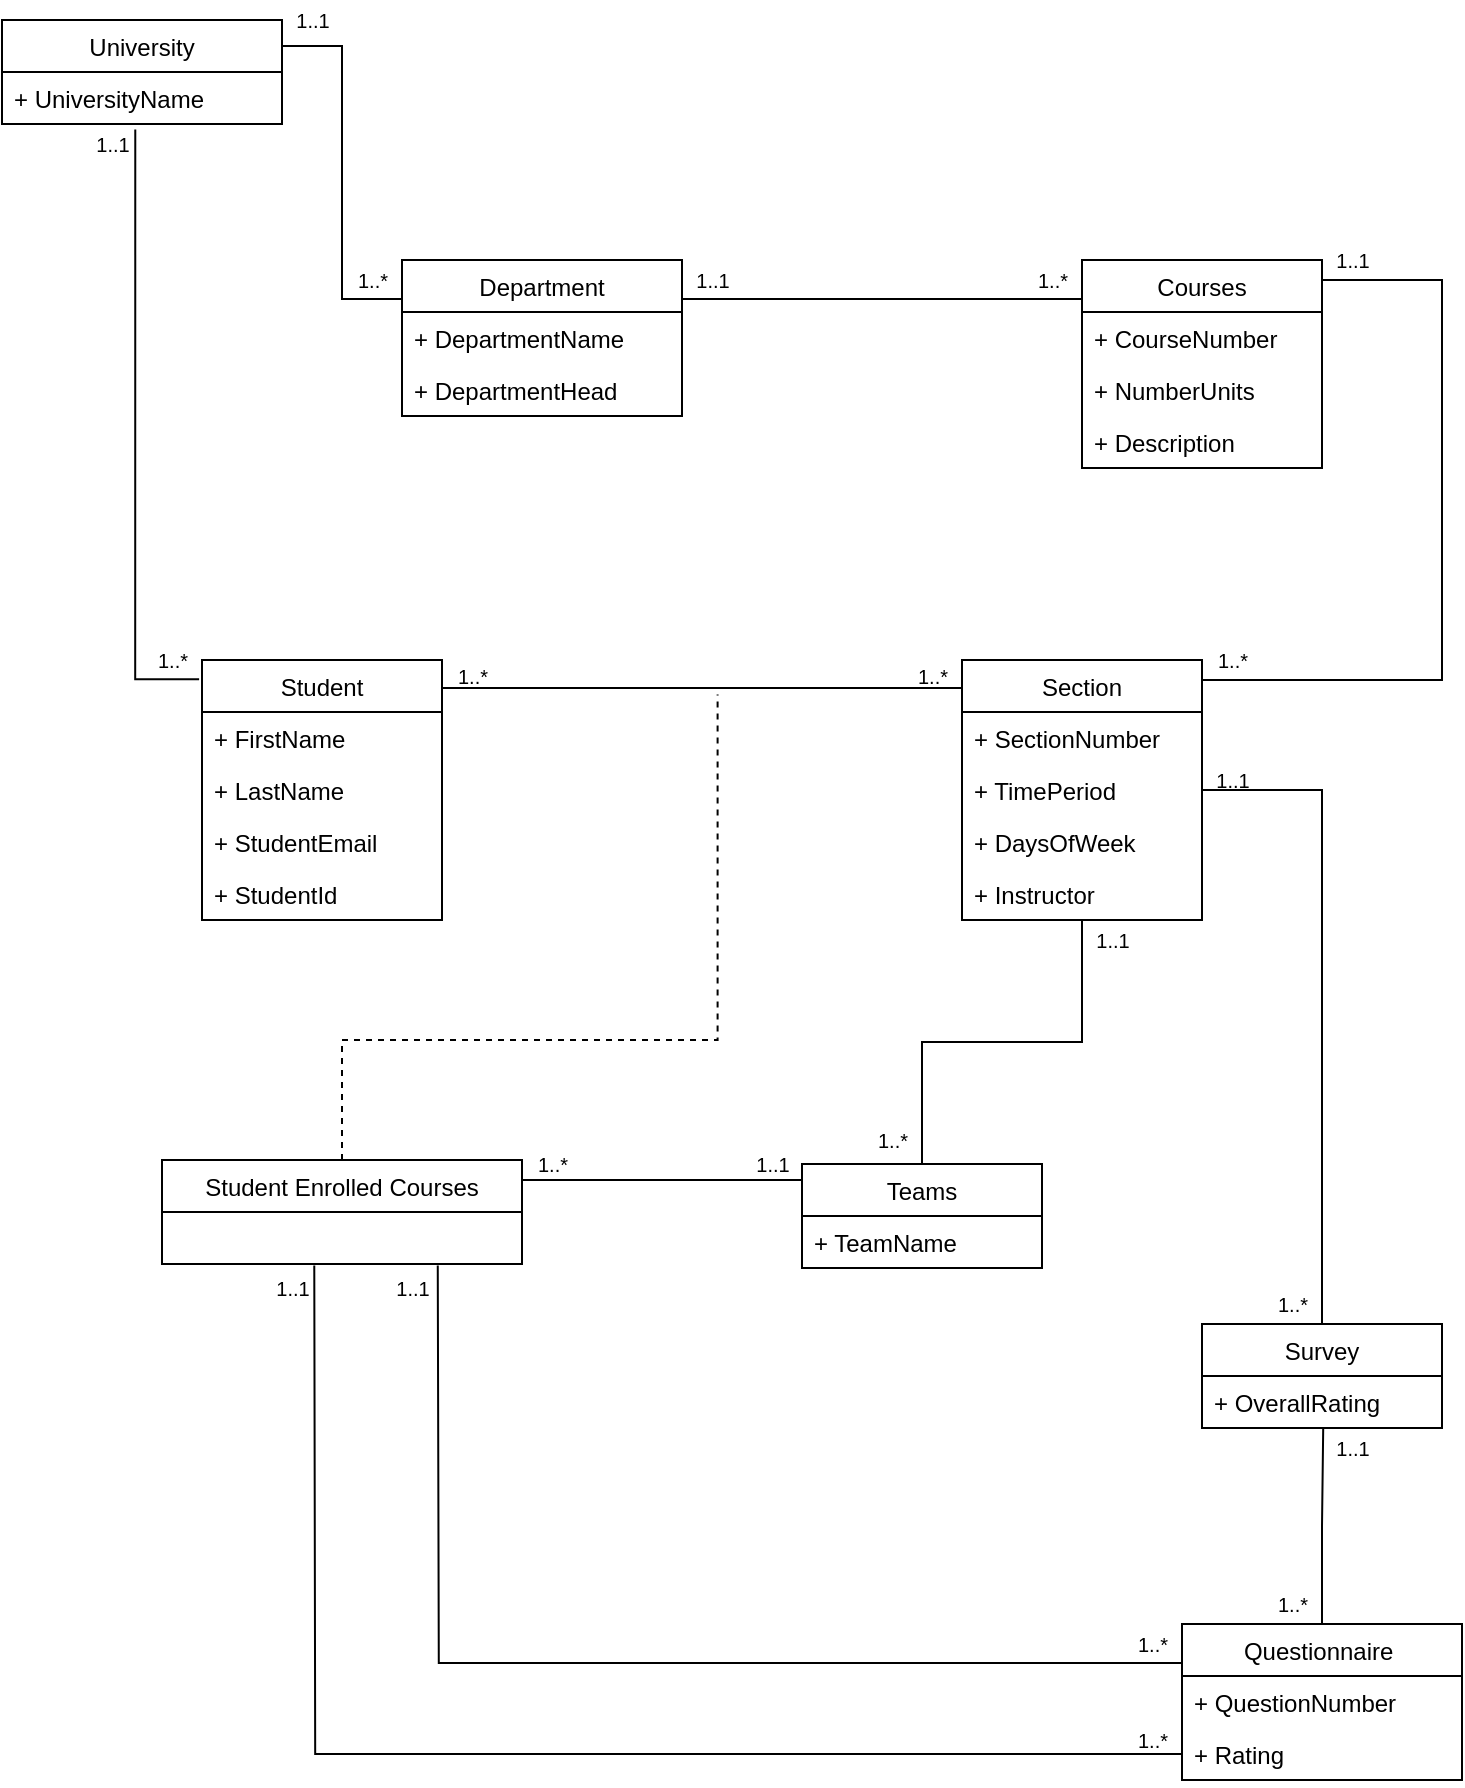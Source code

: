 <mxfile version="14.5.10" type="device" pages="2"><diagram id="um6PRvS-HZXGc1tuTdcK" name="UML"><mxGraphModel dx="981" dy="1473" grid="1" gridSize="10" guides="1" tooltips="1" connect="1" arrows="1" fold="1" page="1" pageScale="1" pageWidth="850" pageHeight="1100" math="0" shadow="0"><root><mxCell id="0"/><mxCell id="1" parent="0"/><mxCell id="_jSgUbkEDWYC7VuL2ghz-39" style="edgeStyle=orthogonalEdgeStyle;rounded=0;orthogonalLoop=1;jettySize=auto;html=1;exitX=-0.012;exitY=0.074;exitDx=0;exitDy=0;entryX=0.476;entryY=1.108;entryDx=0;entryDy=0;entryPerimeter=0;fontSize=10;endArrow=none;endFill=0;exitPerimeter=0;" edge="1" parent="1" source="IH1wYsUsr1P9nHvTJy1j-1" target="_jSgUbkEDWYC7VuL2ghz-8"><mxGeometry relative="1" as="geometry"><mxPoint x="115.8" y="128.208" as="targetPoint"/><Array as="points"><mxPoint x="117" y="380"/></Array></mxGeometry></mxCell><mxCell id="IH1wYsUsr1P9nHvTJy1j-1" value="Student" style="swimlane;fontStyle=0;childLayout=stackLayout;horizontal=1;startSize=26;fillColor=none;horizontalStack=0;resizeParent=1;resizeParentMax=0;resizeLast=0;collapsible=1;marginBottom=0;" parent="1" vertex="1"><mxGeometry x="150" y="370" width="120" height="130" as="geometry"/></mxCell><mxCell id="IH1wYsUsr1P9nHvTJy1j-2" value="+ FirstName" style="text;strokeColor=none;fillColor=none;align=left;verticalAlign=top;spacingLeft=4;spacingRight=4;overflow=hidden;rotatable=0;points=[[0,0.5],[1,0.5]];portConstraint=eastwest;" parent="IH1wYsUsr1P9nHvTJy1j-1" vertex="1"><mxGeometry y="26" width="120" height="26" as="geometry"/></mxCell><mxCell id="IH1wYsUsr1P9nHvTJy1j-3" value="+ LastName" style="text;strokeColor=none;fillColor=none;align=left;verticalAlign=top;spacingLeft=4;spacingRight=4;overflow=hidden;rotatable=0;points=[[0,0.5],[1,0.5]];portConstraint=eastwest;" parent="IH1wYsUsr1P9nHvTJy1j-1" vertex="1"><mxGeometry y="52" width="120" height="26" as="geometry"/></mxCell><mxCell id="IH1wYsUsr1P9nHvTJy1j-4" value="+ StudentEmail" style="text;strokeColor=none;fillColor=none;align=left;verticalAlign=top;spacingLeft=4;spacingRight=4;overflow=hidden;rotatable=0;points=[[0,0.5],[1,0.5]];portConstraint=eastwest;" parent="IH1wYsUsr1P9nHvTJy1j-1" vertex="1"><mxGeometry y="78" width="120" height="26" as="geometry"/></mxCell><mxCell id="IH1wYsUsr1P9nHvTJy1j-5" value="+ StudentId" style="text;strokeColor=none;fillColor=none;align=left;verticalAlign=top;spacingLeft=4;spacingRight=4;overflow=hidden;rotatable=0;points=[[0,0.5],[1,0.5]];portConstraint=eastwest;" parent="IH1wYsUsr1P9nHvTJy1j-1" vertex="1"><mxGeometry y="104" width="120" height="26" as="geometry"/></mxCell><mxCell id="IH1wYsUsr1P9nHvTJy1j-6" value="Courses" style="swimlane;fontStyle=0;childLayout=stackLayout;horizontal=1;startSize=26;fillColor=none;horizontalStack=0;resizeParent=1;resizeParentMax=0;resizeLast=0;collapsible=1;marginBottom=0;" parent="1" vertex="1"><mxGeometry x="590" y="170" width="120" height="104" as="geometry"/></mxCell><mxCell id="IH1wYsUsr1P9nHvTJy1j-10" value="+ CourseNumber" style="text;strokeColor=none;fillColor=none;align=left;verticalAlign=top;spacingLeft=4;spacingRight=4;overflow=hidden;rotatable=0;points=[[0,0.5],[1,0.5]];portConstraint=eastwest;" parent="IH1wYsUsr1P9nHvTJy1j-6" vertex="1"><mxGeometry y="26" width="120" height="26" as="geometry"/></mxCell><mxCell id="IH1wYsUsr1P9nHvTJy1j-8" value="+ NumberUnits" style="text;strokeColor=none;fillColor=none;align=left;verticalAlign=top;spacingLeft=4;spacingRight=4;overflow=hidden;rotatable=0;points=[[0,0.5],[1,0.5]];portConstraint=eastwest;" parent="IH1wYsUsr1P9nHvTJy1j-6" vertex="1"><mxGeometry y="52" width="120" height="26" as="geometry"/></mxCell><mxCell id="IH1wYsUsr1P9nHvTJy1j-9" value="+ Description" style="text;strokeColor=none;fillColor=none;align=left;verticalAlign=top;spacingLeft=4;spacingRight=4;overflow=hidden;rotatable=0;points=[[0,0.5],[1,0.5]];portConstraint=eastwest;" parent="IH1wYsUsr1P9nHvTJy1j-6" vertex="1"><mxGeometry y="78" width="120" height="26" as="geometry"/></mxCell><mxCell id="_jSgUbkEDWYC7VuL2ghz-83" style="edgeStyle=orthogonalEdgeStyle;rounded=0;orthogonalLoop=1;jettySize=auto;html=1;exitX=1;exitY=0.25;exitDx=0;exitDy=0;fontSize=12;endArrow=none;endFill=0;entryX=1;entryY=0.25;entryDx=0;entryDy=0;" edge="1" parent="1" source="IH1wYsUsr1P9nHvTJy1j-11" target="IH1wYsUsr1P9nHvTJy1j-6"><mxGeometry relative="1" as="geometry"><mxPoint x="770" y="190" as="targetPoint"/><Array as="points"><mxPoint x="650" y="380"/><mxPoint x="770" y="380"/><mxPoint x="770" y="180"/><mxPoint x="710" y="180"/></Array></mxGeometry></mxCell><mxCell id="IH1wYsUsr1P9nHvTJy1j-11" value="Section" style="swimlane;fontStyle=0;childLayout=stackLayout;horizontal=1;startSize=26;fillColor=none;horizontalStack=0;resizeParent=1;resizeParentMax=0;resizeLast=0;collapsible=1;marginBottom=0;" parent="1" vertex="1"><mxGeometry x="530" y="370" width="120" height="130" as="geometry"/></mxCell><mxCell id="IH1wYsUsr1P9nHvTJy1j-13" value="+ SectionNumber" style="text;strokeColor=none;fillColor=none;align=left;verticalAlign=top;spacingLeft=4;spacingRight=4;overflow=hidden;rotatable=0;points=[[0,0.5],[1,0.5]];portConstraint=eastwest;" parent="IH1wYsUsr1P9nHvTJy1j-11" vertex="1"><mxGeometry y="26" width="120" height="26" as="geometry"/></mxCell><mxCell id="IH1wYsUsr1P9nHvTJy1j-17" value="+ TimePeriod" style="text;strokeColor=none;fillColor=none;align=left;verticalAlign=top;spacingLeft=4;spacingRight=4;overflow=hidden;rotatable=0;points=[[0,0.5],[1,0.5]];portConstraint=eastwest;" parent="IH1wYsUsr1P9nHvTJy1j-11" vertex="1"><mxGeometry y="52" width="120" height="26" as="geometry"/></mxCell><mxCell id="F82pkqyJ2X4atWCpSp2c-14" value="+ DaysOfWeek" style="text;strokeColor=none;fillColor=none;align=left;verticalAlign=top;spacingLeft=4;spacingRight=4;overflow=hidden;rotatable=0;points=[[0,0.5],[1,0.5]];portConstraint=eastwest;" parent="IH1wYsUsr1P9nHvTJy1j-11" vertex="1"><mxGeometry y="78" width="120" height="26" as="geometry"/></mxCell><mxCell id="_jSgUbkEDWYC7VuL2ghz-15" value="+ Instructor" style="text;strokeColor=none;fillColor=none;align=left;verticalAlign=top;spacingLeft=4;spacingRight=4;overflow=hidden;rotatable=0;points=[[0,0.5],[1,0.5]];portConstraint=eastwest;" vertex="1" parent="IH1wYsUsr1P9nHvTJy1j-11"><mxGeometry y="104" width="120" height="26" as="geometry"/></mxCell><mxCell id="_jSgUbkEDWYC7VuL2ghz-79" style="edgeStyle=orthogonalEdgeStyle;rounded=0;orthogonalLoop=1;jettySize=auto;html=1;exitX=0.5;exitY=0;exitDx=0;exitDy=0;entryX=0.5;entryY=1;entryDx=0;entryDy=0;entryPerimeter=0;fontSize=12;endArrow=none;endFill=0;" edge="1" parent="1" source="IH1wYsUsr1P9nHvTJy1j-19" target="_jSgUbkEDWYC7VuL2ghz-15"><mxGeometry relative="1" as="geometry"/></mxCell><mxCell id="IH1wYsUsr1P9nHvTJy1j-19" value="Teams" style="swimlane;fontStyle=0;childLayout=stackLayout;horizontal=1;startSize=26;fillColor=none;horizontalStack=0;resizeParent=1;resizeParentMax=0;resizeLast=0;collapsible=1;marginBottom=0;" parent="1" vertex="1"><mxGeometry x="450" y="622" width="120" height="52" as="geometry"/></mxCell><mxCell id="IH1wYsUsr1P9nHvTJy1j-20" value="+ TeamName" style="text;strokeColor=none;fillColor=none;align=left;verticalAlign=top;spacingLeft=4;spacingRight=4;overflow=hidden;rotatable=0;points=[[0,0.5],[1,0.5]];portConstraint=eastwest;" parent="IH1wYsUsr1P9nHvTJy1j-19" vertex="1"><mxGeometry y="26" width="120" height="26" as="geometry"/></mxCell><mxCell id="_jSgUbkEDWYC7VuL2ghz-34" style="edgeStyle=orthogonalEdgeStyle;rounded=0;orthogonalLoop=1;jettySize=auto;html=1;exitX=0.5;exitY=0;exitDx=0;exitDy=0;endArrow=none;endFill=0;entryX=1;entryY=0.5;entryDx=0;entryDy=0;" edge="1" parent="1" source="IH1wYsUsr1P9nHvTJy1j-27" target="IH1wYsUsr1P9nHvTJy1j-17"><mxGeometry relative="1" as="geometry"><mxPoint x="700" y="636" as="targetPoint"/><Array as="points"><mxPoint x="710" y="435"/></Array></mxGeometry></mxCell><mxCell id="IH1wYsUsr1P9nHvTJy1j-27" value="Survey" style="swimlane;fontStyle=0;childLayout=stackLayout;horizontal=1;startSize=26;fillColor=none;horizontalStack=0;resizeParent=1;resizeParentMax=0;resizeLast=0;collapsible=1;marginBottom=0;" parent="1" vertex="1"><mxGeometry x="650" y="702" width="120" height="52" as="geometry"/></mxCell><mxCell id="IH1wYsUsr1P9nHvTJy1j-28" value="+ OverallRating" style="text;strokeColor=none;fillColor=none;align=left;verticalAlign=top;spacingLeft=4;spacingRight=4;overflow=hidden;rotatable=0;points=[[0,0.5],[1,0.5]];portConstraint=eastwest;" parent="IH1wYsUsr1P9nHvTJy1j-27" vertex="1"><mxGeometry y="26" width="120" height="26" as="geometry"/></mxCell><mxCell id="_jSgUbkEDWYC7VuL2ghz-36" style="edgeStyle=orthogonalEdgeStyle;rounded=0;orthogonalLoop=1;jettySize=auto;html=1;exitX=0.5;exitY=0;exitDx=0;exitDy=0;entryX=0.505;entryY=1.008;entryDx=0;entryDy=0;entryPerimeter=0;endArrow=none;endFill=0;" edge="1" parent="1" source="pSJYLxS6x-iBW9RCFzTx-12" target="IH1wYsUsr1P9nHvTJy1j-28"><mxGeometry relative="1" as="geometry"/></mxCell><mxCell id="_jSgUbkEDWYC7VuL2ghz-87" style="edgeStyle=orthogonalEdgeStyle;rounded=0;orthogonalLoop=1;jettySize=auto;html=1;exitX=0;exitY=0.25;exitDx=0;exitDy=0;entryX=0.766;entryY=1.031;entryDx=0;entryDy=0;entryPerimeter=0;fontSize=12;endArrow=none;endFill=0;" edge="1" parent="1" source="pSJYLxS6x-iBW9RCFzTx-12"><mxGeometry relative="1" as="geometry"><mxPoint x="267.88" y="672.806" as="targetPoint"/></mxGeometry></mxCell><mxCell id="pSJYLxS6x-iBW9RCFzTx-12" value="Questionnaire " style="swimlane;fontStyle=0;childLayout=stackLayout;horizontal=1;startSize=26;fillColor=none;horizontalStack=0;resizeParent=1;resizeParentMax=0;resizeLast=0;collapsible=1;marginBottom=0;fontSize=12;" parent="1" vertex="1"><mxGeometry x="640" y="852" width="140" height="78" as="geometry"/></mxCell><mxCell id="pSJYLxS6x-iBW9RCFzTx-13" value="+ QuestionNumber" style="text;strokeColor=none;fillColor=none;align=left;verticalAlign=top;spacingLeft=4;spacingRight=4;overflow=hidden;rotatable=0;points=[[0,0.5],[1,0.5]];portConstraint=eastwest;" parent="pSJYLxS6x-iBW9RCFzTx-12" vertex="1"><mxGeometry y="26" width="140" height="26" as="geometry"/></mxCell><mxCell id="pSJYLxS6x-iBW9RCFzTx-14" value="+ Rating" style="text;strokeColor=none;fillColor=none;align=left;verticalAlign=top;spacingLeft=4;spacingRight=4;overflow=hidden;rotatable=0;points=[[0,0.5],[1,0.5]];portConstraint=eastwest;" parent="pSJYLxS6x-iBW9RCFzTx-12" vertex="1"><mxGeometry y="52" width="140" height="26" as="geometry"/></mxCell><mxCell id="_jSgUbkEDWYC7VuL2ghz-70" style="edgeStyle=orthogonalEdgeStyle;rounded=0;orthogonalLoop=1;jettySize=auto;html=1;exitX=1;exitY=0.25;exitDx=0;exitDy=0;entryX=-0.002;entryY=0.188;entryDx=0;entryDy=0;entryPerimeter=0;fontSize=12;endArrow=none;endFill=0;" edge="1" parent="1" source="F82pkqyJ2X4atWCpSp2c-5" target="IH1wYsUsr1P9nHvTJy1j-6"><mxGeometry relative="1" as="geometry"/></mxCell><mxCell id="F82pkqyJ2X4atWCpSp2c-5" value="Department" style="swimlane;fontStyle=0;childLayout=stackLayout;horizontal=1;startSize=26;fillColor=none;horizontalStack=0;resizeParent=1;resizeParentMax=0;resizeLast=0;collapsible=1;marginBottom=0;" parent="1" vertex="1"><mxGeometry x="250" y="170" width="140" height="78" as="geometry"/></mxCell><mxCell id="F82pkqyJ2X4atWCpSp2c-6" value="+ DepartmentName" style="text;strokeColor=none;fillColor=none;align=left;verticalAlign=top;spacingLeft=4;spacingRight=4;overflow=hidden;rotatable=0;points=[[0,0.5],[1,0.5]];portConstraint=eastwest;" parent="F82pkqyJ2X4atWCpSp2c-5" vertex="1"><mxGeometry y="26" width="140" height="26" as="geometry"/></mxCell><mxCell id="F82pkqyJ2X4atWCpSp2c-7" value="+ DepartmentHead" style="text;strokeColor=none;fillColor=none;align=left;verticalAlign=top;spacingLeft=4;spacingRight=4;overflow=hidden;rotatable=0;points=[[0,0.5],[1,0.5]];portConstraint=eastwest;" parent="F82pkqyJ2X4atWCpSp2c-5" vertex="1"><mxGeometry y="52" width="140" height="26" as="geometry"/></mxCell><mxCell id="_jSgUbkEDWYC7VuL2ghz-21" style="edgeStyle=orthogonalEdgeStyle;rounded=0;orthogonalLoop=1;jettySize=auto;html=1;exitX=1;exitY=0.25;exitDx=0;exitDy=0;entryX=0;entryY=0.25;entryDx=0;entryDy=0;endArrow=none;endFill=0;" edge="1" parent="1" source="_jSgUbkEDWYC7VuL2ghz-7" target="F82pkqyJ2X4atWCpSp2c-5"><mxGeometry relative="1" as="geometry"/></mxCell><mxCell id="_jSgUbkEDWYC7VuL2ghz-7" value="University" style="swimlane;fontStyle=0;childLayout=stackLayout;horizontal=1;startSize=26;fillColor=none;horizontalStack=0;resizeParent=1;resizeParentMax=0;resizeLast=0;collapsible=1;marginBottom=0;" vertex="1" parent="1"><mxGeometry x="50" y="50" width="140" height="52" as="geometry"/></mxCell><mxCell id="_jSgUbkEDWYC7VuL2ghz-8" value="+ UniversityName" style="text;strokeColor=none;fillColor=none;align=left;verticalAlign=top;spacingLeft=4;spacingRight=4;overflow=hidden;rotatable=0;points=[[0,0.5],[1,0.5]];portConstraint=eastwest;" vertex="1" parent="_jSgUbkEDWYC7VuL2ghz-7"><mxGeometry y="26" width="140" height="26" as="geometry"/></mxCell><mxCell id="_jSgUbkEDWYC7VuL2ghz-66" style="edgeStyle=orthogonalEdgeStyle;rounded=0;orthogonalLoop=1;jettySize=auto;html=1;entryX=0;entryY=0.25;entryDx=0;entryDy=0;fontSize=12;endArrow=none;endFill=0;" edge="1" parent="1" source="_jSgUbkEDWYC7VuL2ghz-11" target="IH1wYsUsr1P9nHvTJy1j-19"><mxGeometry relative="1" as="geometry"><Array as="points"><mxPoint x="450" y="630"/></Array></mxGeometry></mxCell><mxCell id="_jSgUbkEDWYC7VuL2ghz-85" style="edgeStyle=orthogonalEdgeStyle;rounded=0;orthogonalLoop=1;jettySize=auto;html=1;entryX=0.53;entryY=0.9;entryDx=0;entryDy=0;entryPerimeter=0;fontSize=12;endArrow=none;endFill=0;dashed=1;" edge="1" parent="1" source="_jSgUbkEDWYC7VuL2ghz-11" target="_jSgUbkEDWYC7VuL2ghz-77"><mxGeometry relative="1" as="geometry"><Array as="points"><mxPoint x="220" y="560"/><mxPoint x="408" y="560"/></Array></mxGeometry></mxCell><mxCell id="_jSgUbkEDWYC7VuL2ghz-11" value="Student Enrolled Courses" style="swimlane;fontStyle=0;childLayout=stackLayout;horizontal=1;startSize=26;fillColor=none;horizontalStack=0;resizeParent=1;resizeParentMax=0;resizeLast=0;collapsible=1;marginBottom=0;" vertex="1" parent="1"><mxGeometry x="130" y="620" width="180" height="52" as="geometry"/></mxCell><mxCell id="_jSgUbkEDWYC7VuL2ghz-37" value="1..1" style="text;html=1;align=center;verticalAlign=middle;resizable=0;points=[];autosize=1;strokeColor=none;fontSize=10;" vertex="1" parent="1"><mxGeometry x="190" y="40" width="30" height="20" as="geometry"/></mxCell><mxCell id="_jSgUbkEDWYC7VuL2ghz-38" value="1..*" style="text;html=1;align=center;verticalAlign=middle;resizable=0;points=[];autosize=1;strokeColor=none;fontSize=10;" vertex="1" parent="1"><mxGeometry x="220" y="170" width="30" height="20" as="geometry"/></mxCell><mxCell id="_jSgUbkEDWYC7VuL2ghz-40" value="1..1" style="text;html=1;align=center;verticalAlign=middle;resizable=0;points=[];autosize=1;strokeColor=none;fontSize=10;" vertex="1" parent="1"><mxGeometry x="90" y="102" width="30" height="20" as="geometry"/></mxCell><mxCell id="_jSgUbkEDWYC7VuL2ghz-41" value="1..*" style="text;html=1;align=center;verticalAlign=middle;resizable=0;points=[];autosize=1;strokeColor=none;fontSize=10;" vertex="1" parent="1"><mxGeometry x="120" y="360" width="30" height="20" as="geometry"/></mxCell><mxCell id="_jSgUbkEDWYC7VuL2ghz-46" value="1..1" style="text;html=1;align=center;verticalAlign=middle;resizable=0;points=[];autosize=1;strokeColor=none;fontSize=10;" vertex="1" parent="1"><mxGeometry x="710" y="160" width="30" height="20" as="geometry"/></mxCell><mxCell id="_jSgUbkEDWYC7VuL2ghz-47" value="1..*" style="text;html=1;align=center;verticalAlign=middle;resizable=0;points=[];autosize=1;strokeColor=none;fontSize=10;" vertex="1" parent="1"><mxGeometry x="650" y="360" width="30" height="20" as="geometry"/></mxCell><mxCell id="_jSgUbkEDWYC7VuL2ghz-50" value="1..1" style="text;html=1;align=center;verticalAlign=middle;resizable=0;points=[];autosize=1;strokeColor=none;fontSize=10;" vertex="1" parent="1"><mxGeometry x="390" y="170" width="30" height="20" as="geometry"/></mxCell><mxCell id="_jSgUbkEDWYC7VuL2ghz-53" value="1..1" style="text;html=1;align=center;verticalAlign=middle;resizable=0;points=[];autosize=1;strokeColor=none;fontSize=10;" vertex="1" parent="1"><mxGeometry x="650" y="420" width="30" height="20" as="geometry"/></mxCell><mxCell id="_jSgUbkEDWYC7VuL2ghz-54" value="1..*" style="text;html=1;align=center;verticalAlign=middle;resizable=0;points=[];autosize=1;strokeColor=none;fontSize=10;" vertex="1" parent="1"><mxGeometry x="680" y="682" width="30" height="20" as="geometry"/></mxCell><mxCell id="_jSgUbkEDWYC7VuL2ghz-57" value="1..*" style="text;html=1;align=center;verticalAlign=middle;resizable=0;points=[];autosize=1;strokeColor=none;fontSize=10;" vertex="1" parent="1"><mxGeometry x="680" y="832" width="30" height="20" as="geometry"/></mxCell><mxCell id="_jSgUbkEDWYC7VuL2ghz-58" value="1..1" style="text;html=1;align=center;verticalAlign=middle;resizable=0;points=[];autosize=1;strokeColor=none;fontSize=10;" vertex="1" parent="1"><mxGeometry x="710" y="754" width="30" height="20" as="geometry"/></mxCell><mxCell id="_jSgUbkEDWYC7VuL2ghz-59" value="1..*" style="text;html=1;align=center;verticalAlign=middle;resizable=0;points=[];autosize=1;strokeColor=none;fontSize=10;" vertex="1" parent="1"><mxGeometry x="270" y="368" width="30" height="20" as="geometry"/></mxCell><mxCell id="_jSgUbkEDWYC7VuL2ghz-60" value="1..*" style="text;html=1;align=center;verticalAlign=middle;resizable=0;points=[];autosize=1;strokeColor=none;fontSize=10;" vertex="1" parent="1"><mxGeometry x="480" y="600" width="30" height="20" as="geometry"/></mxCell><mxCell id="_jSgUbkEDWYC7VuL2ghz-61" value="1..1" style="text;html=1;align=center;verticalAlign=middle;resizable=0;points=[];autosize=1;strokeColor=none;fontSize=10;" vertex="1" parent="1"><mxGeometry x="590" y="500" width="30" height="20" as="geometry"/></mxCell><mxCell id="_jSgUbkEDWYC7VuL2ghz-64" value="1..*" style="text;html=1;align=center;verticalAlign=middle;resizable=0;points=[];autosize=1;strokeColor=none;fontSize=10;" vertex="1" parent="1"><mxGeometry x="500" y="368" width="30" height="20" as="geometry"/></mxCell><mxCell id="_jSgUbkEDWYC7VuL2ghz-67" value="1..1" style="text;html=1;align=center;verticalAlign=middle;resizable=0;points=[];autosize=1;strokeColor=none;fontSize=10;" vertex="1" parent="1"><mxGeometry x="420" y="612" width="30" height="20" as="geometry"/></mxCell><mxCell id="_jSgUbkEDWYC7VuL2ghz-68" value="1..*" style="text;html=1;align=center;verticalAlign=middle;resizable=0;points=[];autosize=1;strokeColor=none;fontSize=10;" vertex="1" parent="1"><mxGeometry x="310" y="612" width="30" height="20" as="geometry"/></mxCell><mxCell id="_jSgUbkEDWYC7VuL2ghz-71" value="1..*" style="text;html=1;align=center;verticalAlign=middle;resizable=0;points=[];autosize=1;strokeColor=none;fontSize=10;" vertex="1" parent="1"><mxGeometry x="560" y="170" width="30" height="20" as="geometry"/></mxCell><mxCell id="_jSgUbkEDWYC7VuL2ghz-77" value="" style="line;strokeWidth=1;fillColor=none;align=left;verticalAlign=middle;spacingTop=-1;spacingLeft=3;spacingRight=3;rotatable=0;labelPosition=right;points=[];portConstraint=eastwest;fontSize=12;" vertex="1" parent="1"><mxGeometry x="270" y="380" width="260" height="8" as="geometry"/></mxCell><mxCell id="_jSgUbkEDWYC7VuL2ghz-86" style="edgeStyle=orthogonalEdgeStyle;rounded=0;orthogonalLoop=1;jettySize=auto;html=1;entryX=0.423;entryY=1.031;entryDx=0;entryDy=0;entryPerimeter=0;fontSize=12;endArrow=none;endFill=0;exitX=0;exitY=0.5;exitDx=0;exitDy=0;" edge="1" parent="1" source="pSJYLxS6x-iBW9RCFzTx-14"><mxGeometry relative="1" as="geometry"><mxPoint x="206.14" y="672.806" as="targetPoint"/></mxGeometry></mxCell><mxCell id="_jSgUbkEDWYC7VuL2ghz-88" value="1..1" style="text;html=1;align=center;verticalAlign=middle;resizable=0;points=[];autosize=1;strokeColor=none;fontSize=10;" vertex="1" parent="1"><mxGeometry x="180" y="674" width="30" height="20" as="geometry"/></mxCell><mxCell id="_jSgUbkEDWYC7VuL2ghz-89" value="1..1" style="text;html=1;align=center;verticalAlign=middle;resizable=0;points=[];autosize=1;strokeColor=none;fontSize=10;" vertex="1" parent="1"><mxGeometry x="240" y="674" width="30" height="20" as="geometry"/></mxCell><mxCell id="_jSgUbkEDWYC7VuL2ghz-90" value="1..*" style="text;html=1;align=center;verticalAlign=middle;resizable=0;points=[];autosize=1;strokeColor=none;fontSize=10;" vertex="1" parent="1"><mxGeometry x="610" y="900" width="30" height="20" as="geometry"/></mxCell><mxCell id="_jSgUbkEDWYC7VuL2ghz-91" value="1..*" style="text;html=1;align=center;verticalAlign=middle;resizable=0;points=[];autosize=1;strokeColor=none;fontSize=10;" vertex="1" parent="1"><mxGeometry x="610" y="852" width="30" height="20" as="geometry"/></mxCell></root></mxGraphModel></diagram><diagram id="bg5Lm7CvCNCNo5ZFvXDM" name="Schema"><mxGraphModel dx="1401" dy="2104" grid="1" gridSize="10" guides="1" tooltips="1" connect="1" arrows="1" fold="1" page="1" pageScale="1" pageWidth="850" pageHeight="1100" math="0" shadow="0"><root><mxCell id="R9uSo_NVkZoe2SlbFkUz-0"/><mxCell id="R9uSo_NVkZoe2SlbFkUz-1" parent="R9uSo_NVkZoe2SlbFkUz-0"/><mxCell id="R9uSo_NVkZoe2SlbFkUz-2" value="UniversityName" style="rounded=0;whiteSpace=wrap;html=1;fontSize=12;" vertex="1" parent="R9uSo_NVkZoe2SlbFkUz-1"><mxGeometry x="80" y="80" width="120" height="30" as="geometry"/></mxCell><mxCell id="-qi0d8bHvzvwOJQUnhVu-2" value="DepartmentName" style="rounded=0;whiteSpace=wrap;html=1;fontSize=12;" vertex="1" parent="R9uSo_NVkZoe2SlbFkUz-1"><mxGeometry x="80" y="240" width="120" height="30" as="geometry"/></mxCell><mxCell id="-qi0d8bHvzvwOJQUnhVu-3" value="DepartmentHead" style="rounded=0;whiteSpace=wrap;html=1;fontSize=12;" vertex="1" parent="R9uSo_NVkZoe2SlbFkUz-1"><mxGeometry x="200" y="240" width="120" height="30" as="geometry"/></mxCell><mxCell id="-qi0d8bHvzvwOJQUnhVu-4" value="CourseNumber" style="rounded=0;whiteSpace=wrap;html=1;fontSize=12;" vertex="1" parent="R9uSo_NVkZoe2SlbFkUz-1"><mxGeometry x="100" y="410" width="100" height="30" as="geometry"/></mxCell><mxCell id="-qi0d8bHvzvwOJQUnhVu-5" value="NumberUnits" style="rounded=0;whiteSpace=wrap;html=1;fontSize=12;" vertex="1" parent="R9uSo_NVkZoe2SlbFkUz-1"><mxGeometry x="320" y="410" width="100" height="30" as="geometry"/></mxCell><mxCell id="-qi0d8bHvzvwOJQUnhVu-6" value="Description" style="rounded=0;whiteSpace=wrap;html=1;fontSize=12;" vertex="1" parent="R9uSo_NVkZoe2SlbFkUz-1"><mxGeometry x="420" y="410" width="100" height="30" as="geometry"/></mxCell><mxCell id="-qi0d8bHvzvwOJQUnhVu-7" value="FirstName" style="rounded=0;whiteSpace=wrap;html=1;fontSize=12;" vertex="1" parent="R9uSo_NVkZoe2SlbFkUz-1"><mxGeometry x="390" y="580" width="90" height="30" as="geometry"/></mxCell><mxCell id="-qi0d8bHvzvwOJQUnhVu-8" value="LastName" style="rounded=0;whiteSpace=wrap;html=1;fontSize=12;" vertex="1" parent="R9uSo_NVkZoe2SlbFkUz-1"><mxGeometry x="480" y="580" width="90" height="30" as="geometry"/></mxCell><mxCell id="-qi0d8bHvzvwOJQUnhVu-9" value="StudentEmail" style="rounded=0;whiteSpace=wrap;html=1;fontSize=12;" vertex="1" parent="R9uSo_NVkZoe2SlbFkUz-1"><mxGeometry x="570" y="580" width="100" height="30" as="geometry"/></mxCell><mxCell id="-qi0d8bHvzvwOJQUnhVu-10" value="StudentID" style="rounded=0;whiteSpace=wrap;html=1;fontSize=12;" vertex="1" parent="R9uSo_NVkZoe2SlbFkUz-1"><mxGeometry x="300" y="580" width="90" height="30" as="geometry"/></mxCell><mxCell id="hYlEvpBgFw2WlxXqkJ2f-34" style="edgeStyle=orthogonalEdgeStyle;rounded=0;orthogonalLoop=1;jettySize=auto;html=1;fontSize=12;endArrow=none;endFill=0;" edge="1" parent="R9uSo_NVkZoe2SlbFkUz-1" source="-qi0d8bHvzvwOJQUnhVu-11" target="hYlEvpBgFw2WlxXqkJ2f-6"><mxGeometry relative="1" as="geometry"/></mxCell><mxCell id="-qi0d8bHvzvwOJQUnhVu-11" value="InstructorName" style="rounded=0;whiteSpace=wrap;html=1;fontSize=12;" vertex="1" parent="R9uSo_NVkZoe2SlbFkUz-1"><mxGeometry x="1020" y="255" width="110" height="30" as="geometry"/></mxCell><mxCell id="-qi0d8bHvzvwOJQUnhVu-12" value="SectionNumber" style="rounded=0;whiteSpace=wrap;html=1;fontSize=12;" vertex="1" parent="R9uSo_NVkZoe2SlbFkUz-1"><mxGeometry x="710" y="470" width="110" height="30" as="geometry"/></mxCell><mxCell id="-qi0d8bHvzvwOJQUnhVu-13" value="TimePeriod" style="rounded=0;whiteSpace=wrap;html=1;fontSize=12;" vertex="1" parent="R9uSo_NVkZoe2SlbFkUz-1"><mxGeometry x="1030" y="470" width="100" height="30" as="geometry"/></mxCell><mxCell id="-qi0d8bHvzvwOJQUnhVu-14" value="DaysOfWeek" style="rounded=0;whiteSpace=wrap;html=1;fontSize=12;" vertex="1" parent="R9uSo_NVkZoe2SlbFkUz-1"><mxGeometry x="1130" y="470" width="100" height="30" as="geometry"/></mxCell><mxCell id="-qi0d8bHvzvwOJQUnhVu-15" value="DepartmentName" style="rounded=0;whiteSpace=wrap;html=1;fontSize=12;" vertex="1" parent="R9uSo_NVkZoe2SlbFkUz-1"><mxGeometry x="200" y="410" width="120" height="30" as="geometry"/></mxCell><mxCell id="-qi0d8bHvzvwOJQUnhVu-16" value="TeamName" style="rounded=0;whiteSpace=wrap;html=1;fontSize=12;" vertex="1" parent="R9uSo_NVkZoe2SlbFkUz-1"><mxGeometry x="650" y="785" width="90" height="30" as="geometry"/></mxCell><mxCell id="-qi0d8bHvzvwOJQUnhVu-17" value="QuestionNumber" style="rounded=0;whiteSpace=wrap;html=1;fontSize=12;" vertex="1" parent="R9uSo_NVkZoe2SlbFkUz-1"><mxGeometry x="660" y="260" width="120" height="30" as="geometry"/></mxCell><mxCell id="-qi0d8bHvzvwOJQUnhVu-18" value="InstructorName" style="rounded=0;whiteSpace=wrap;html=1;fontSize=12;" vertex="1" parent="R9uSo_NVkZoe2SlbFkUz-1"><mxGeometry x="920" y="470" width="110" height="30" as="geometry"/></mxCell><mxCell id="-qi0d8bHvzvwOJQUnhVu-19" value="Rating" style="rounded=0;whiteSpace=wrap;html=1;fontSize=12;" vertex="1" parent="R9uSo_NVkZoe2SlbFkUz-1"><mxGeometry x="780" y="260" width="80" height="30" as="geometry"/></mxCell><mxCell id="hYlEvpBgFw2WlxXqkJ2f-7" style="edgeStyle=orthogonalEdgeStyle;rounded=0;orthogonalLoop=1;jettySize=auto;html=1;entryX=0.5;entryY=0;entryDx=0;entryDy=0;fontSize=12;endArrow=none;endFill=0;" edge="1" parent="R9uSo_NVkZoe2SlbFkUz-1" source="-qi0d8bHvzvwOJQUnhVu-21" target="hYlEvpBgFw2WlxXqkJ2f-3"><mxGeometry relative="1" as="geometry"><Array as="points"><mxPoint x="140" y="150"/><mxPoint x="380" y="150"/></Array></mxGeometry></mxCell><mxCell id="-qi0d8bHvzvwOJQUnhVu-21" value="PK" style="rounded=0;whiteSpace=wrap;html=1;fontSize=12;" vertex="1" parent="R9uSo_NVkZoe2SlbFkUz-1"><mxGeometry x="80" y="110" width="120" height="20" as="geometry"/></mxCell><mxCell id="hYlEvpBgFw2WlxXqkJ2f-44" style="edgeStyle=orthogonalEdgeStyle;rounded=0;orthogonalLoop=1;jettySize=auto;html=1;entryX=0.5;entryY=0;entryDx=0;entryDy=0;fontSize=12;endArrow=none;endFill=0;" edge="1" parent="R9uSo_NVkZoe2SlbFkUz-1" source="hYlEvpBgFw2WlxXqkJ2f-0" target="hYlEvpBgFw2WlxXqkJ2f-43"><mxGeometry relative="1" as="geometry"><Array as="points"><mxPoint x="160" y="613"/><mxPoint x="260" y="613"/></Array></mxGeometry></mxCell><mxCell id="hYlEvpBgFw2WlxXqkJ2f-0" value="PK" style="rounded=0;whiteSpace=wrap;html=1;fontSize=12;" vertex="1" parent="R9uSo_NVkZoe2SlbFkUz-1"><mxGeometry x="100" y="440" width="220" height="20" as="geometry"/></mxCell><mxCell id="hYlEvpBgFw2WlxXqkJ2f-33" style="edgeStyle=orthogonalEdgeStyle;rounded=0;orthogonalLoop=1;jettySize=auto;html=1;fontSize=12;endArrow=none;endFill=0;entryX=0.5;entryY=0;entryDx=0;entryDy=0;" edge="1" parent="R9uSo_NVkZoe2SlbFkUz-1" source="hYlEvpBgFw2WlxXqkJ2f-1" target="hYlEvpBgFw2WlxXqkJ2f-14"><mxGeometry relative="1" as="geometry"><Array as="points"><mxPoint x="370" y="710"/><mxPoint x="785" y="710"/></Array></mxGeometry></mxCell><mxCell id="hYlEvpBgFw2WlxXqkJ2f-45" style="edgeStyle=orthogonalEdgeStyle;rounded=0;orthogonalLoop=1;jettySize=auto;html=1;fontSize=12;endArrow=none;endFill=0;exitX=0.5;exitY=1;exitDx=0;exitDy=0;entryX=0.5;entryY=0;entryDx=0;entryDy=0;" edge="1" parent="R9uSo_NVkZoe2SlbFkUz-1" source="hYlEvpBgFw2WlxXqkJ2f-1" target="hYlEvpBgFw2WlxXqkJ2f-46"><mxGeometry relative="1" as="geometry"><mxPoint x="100" y="740" as="targetPoint"/><Array as="points"><mxPoint x="320" y="630"/><mxPoint x="320" y="698"/><mxPoint x="105" y="698"/></Array></mxGeometry></mxCell><mxCell id="hYlEvpBgFw2WlxXqkJ2f-1" value="PK" style="rounded=0;whiteSpace=wrap;html=1;fontSize=12;" vertex="1" parent="R9uSo_NVkZoe2SlbFkUz-1"><mxGeometry x="300" y="610" width="90" height="20" as="geometry"/></mxCell><mxCell id="hYlEvpBgFw2WlxXqkJ2f-2" value="UniversityName" style="rounded=0;whiteSpace=wrap;html=1;fontSize=12;" vertex="1" parent="R9uSo_NVkZoe2SlbFkUz-1"><mxGeometry x="320" y="240" width="120" height="30" as="geometry"/></mxCell><mxCell id="hYlEvpBgFw2WlxXqkJ2f-3" value="FK" style="rounded=0;whiteSpace=wrap;html=1;fontSize=12;" vertex="1" parent="R9uSo_NVkZoe2SlbFkUz-1"><mxGeometry x="320" y="220" width="120" height="20" as="geometry"/></mxCell><mxCell id="hYlEvpBgFw2WlxXqkJ2f-12" style="edgeStyle=orthogonalEdgeStyle;rounded=0;orthogonalLoop=1;jettySize=auto;html=1;entryX=0.5;entryY=0;entryDx=0;entryDy=0;fontSize=12;endArrow=none;endFill=0;" edge="1" parent="R9uSo_NVkZoe2SlbFkUz-1" source="hYlEvpBgFw2WlxXqkJ2f-4" target="hYlEvpBgFw2WlxXqkJ2f-9"><mxGeometry relative="1" as="geometry"/></mxCell><mxCell id="hYlEvpBgFw2WlxXqkJ2f-4" value="PK" style="rounded=0;whiteSpace=wrap;html=1;fontSize=12;" vertex="1" parent="R9uSo_NVkZoe2SlbFkUz-1"><mxGeometry x="80" y="270" width="120" height="20" as="geometry"/></mxCell><mxCell id="hYlEvpBgFw2WlxXqkJ2f-5" value="PK" style="rounded=0;whiteSpace=wrap;html=1;fontSize=12;" vertex="1" parent="R9uSo_NVkZoe2SlbFkUz-1"><mxGeometry x="1020" y="285" width="110" height="20" as="geometry"/></mxCell><mxCell id="hYlEvpBgFw2WlxXqkJ2f-6" value="FK" style="rounded=0;whiteSpace=wrap;html=1;fontSize=12;" vertex="1" parent="R9uSo_NVkZoe2SlbFkUz-1"><mxGeometry x="920" y="450" width="110" height="20" as="geometry"/></mxCell><mxCell id="hYlEvpBgFw2WlxXqkJ2f-9" value="FK" style="rounded=0;whiteSpace=wrap;html=1;fontSize=12;" vertex="1" parent="R9uSo_NVkZoe2SlbFkUz-1"><mxGeometry x="200" y="390" width="120" height="20" as="geometry"/></mxCell><mxCell id="hYlEvpBgFw2WlxXqkJ2f-10" value="CourseNumber" style="rounded=0;whiteSpace=wrap;html=1;fontSize=12;" vertex="1" parent="R9uSo_NVkZoe2SlbFkUz-1"><mxGeometry x="820" y="470" width="100" height="30" as="geometry"/></mxCell><mxCell id="hYlEvpBgFw2WlxXqkJ2f-11" value="FK" style="rounded=0;whiteSpace=wrap;html=1;fontSize=12;" vertex="1" parent="R9uSo_NVkZoe2SlbFkUz-1"><mxGeometry x="820" y="450" width="100" height="20" as="geometry"/></mxCell><mxCell id="hYlEvpBgFw2WlxXqkJ2f-13" value="StudentID" style="rounded=0;whiteSpace=wrap;html=1;fontSize=12;" vertex="1" parent="R9uSo_NVkZoe2SlbFkUz-1"><mxGeometry x="740" y="785" width="90" height="30" as="geometry"/></mxCell><mxCell id="hYlEvpBgFw2WlxXqkJ2f-14" value="FK" style="rounded=0;whiteSpace=wrap;html=1;fontSize=12;" vertex="1" parent="R9uSo_NVkZoe2SlbFkUz-1"><mxGeometry x="740" y="765" width="90" height="20" as="geometry"/></mxCell><mxCell id="hYlEvpBgFw2WlxXqkJ2f-15" value="DepartmentName" style="rounded=0;whiteSpace=wrap;html=1;fontSize=12;" vertex="1" parent="R9uSo_NVkZoe2SlbFkUz-1"><mxGeometry x="1040" y="785" width="120" height="30" as="geometry"/></mxCell><mxCell id="hYlEvpBgFw2WlxXqkJ2f-16" value="FK" style="rounded=0;whiteSpace=wrap;html=1;fontSize=12;" vertex="1" parent="R9uSo_NVkZoe2SlbFkUz-1"><mxGeometry x="940" y="765" width="220" height="20" as="geometry"/></mxCell><mxCell id="hYlEvpBgFw2WlxXqkJ2f-17" value="CourseNumber" style="rounded=0;whiteSpace=wrap;html=1;fontSize=12;" vertex="1" parent="R9uSo_NVkZoe2SlbFkUz-1"><mxGeometry x="940" y="785" width="100" height="30" as="geometry"/></mxCell><mxCell id="hYlEvpBgFw2WlxXqkJ2f-18" value="ServeyNumber" style="rounded=0;whiteSpace=wrap;html=1;fontSize=12;" vertex="1" parent="R9uSo_NVkZoe2SlbFkUz-1"><mxGeometry x="560" y="260" width="100" height="30" as="geometry"/></mxCell><mxCell id="hYlEvpBgFw2WlxXqkJ2f-19" value="SectionNumber" style="rounded=0;whiteSpace=wrap;html=1;fontSize=12;" vertex="1" parent="R9uSo_NVkZoe2SlbFkUz-1"><mxGeometry x="830" y="785" width="110" height="30" as="geometry"/></mxCell><mxCell id="hYlEvpBgFw2WlxXqkJ2f-26" value="QuestionNumber" style="rounded=0;whiteSpace=wrap;html=1;fontSize=12;" vertex="1" parent="R9uSo_NVkZoe2SlbFkUz-1"><mxGeometry x="250" y="1140" width="120" height="30" as="geometry"/></mxCell><mxCell id="hYlEvpBgFw2WlxXqkJ2f-27" value="Rating" style="rounded=0;whiteSpace=wrap;html=1;fontSize=12;" vertex="1" parent="R9uSo_NVkZoe2SlbFkUz-1"><mxGeometry x="320" y="960" width="80" height="30" as="geometry"/></mxCell><mxCell id="hYlEvpBgFw2WlxXqkJ2f-28" value="ServeyNumber" style="rounded=0;whiteSpace=wrap;html=1;fontSize=12;" vertex="1" parent="R9uSo_NVkZoe2SlbFkUz-1"><mxGeometry x="220" y="960" width="100" height="30" as="geometry"/></mxCell><mxCell id="hYlEvpBgFw2WlxXqkJ2f-29" value="TeamName" style="rounded=0;whiteSpace=wrap;html=1;fontSize=12;" vertex="1" parent="R9uSo_NVkZoe2SlbFkUz-1"><mxGeometry x="400" y="960" width="90" height="30" as="geometry"/></mxCell><mxCell id="hYlEvpBgFw2WlxXqkJ2f-30" value="SectionNumber" style="rounded=0;whiteSpace=wrap;html=1;fontSize=12;" vertex="1" parent="R9uSo_NVkZoe2SlbFkUz-1"><mxGeometry x="580" y="960" width="110" height="30" as="geometry"/></mxCell><mxCell id="hYlEvpBgFw2WlxXqkJ2f-31" value="FK" style="rounded=0;whiteSpace=wrap;html=1;fontSize=12;" vertex="1" parent="R9uSo_NVkZoe2SlbFkUz-1"><mxGeometry x="400" y="940" width="390" height="20" as="geometry"/></mxCell><mxCell id="hYlEvpBgFw2WlxXqkJ2f-52" style="edgeStyle=orthogonalEdgeStyle;rounded=0;orthogonalLoop=1;jettySize=auto;html=1;entryX=0.5;entryY=0;entryDx=0;entryDy=0;fontSize=12;endArrow=none;endFill=0;" edge="1" parent="R9uSo_NVkZoe2SlbFkUz-1" source="hYlEvpBgFw2WlxXqkJ2f-32" target="hYlEvpBgFw2WlxXqkJ2f-31"><mxGeometry relative="1" as="geometry"/></mxCell><mxCell id="hYlEvpBgFw2WlxXqkJ2f-32" value="PK" style="rounded=0;whiteSpace=wrap;html=1;fontSize=12;" vertex="1" parent="R9uSo_NVkZoe2SlbFkUz-1"><mxGeometry x="650" y="815" width="390" height="20" as="geometry"/></mxCell><mxCell id="hYlEvpBgFw2WlxXqkJ2f-58" style="edgeStyle=orthogonalEdgeStyle;rounded=0;orthogonalLoop=1;jettySize=auto;html=1;fontSize=12;endArrow=none;endFill=0;" edge="1" parent="R9uSo_NVkZoe2SlbFkUz-1" source="hYlEvpBgFw2WlxXqkJ2f-35" target="hYlEvpBgFw2WlxXqkJ2f-57"><mxGeometry relative="1" as="geometry"/></mxCell><mxCell id="hYlEvpBgFw2WlxXqkJ2f-35" value="PK" style="rounded=0;whiteSpace=wrap;html=1;fontSize=12;" vertex="1" parent="R9uSo_NVkZoe2SlbFkUz-1"><mxGeometry x="220" y="990" width="270" height="20" as="geometry"/></mxCell><mxCell id="hYlEvpBgFw2WlxXqkJ2f-36" value="FK" style="rounded=0;whiteSpace=wrap;html=1;fontSize=12;" vertex="1" parent="R9uSo_NVkZoe2SlbFkUz-1"><mxGeometry x="560" y="240" width="100" height="20" as="geometry"/></mxCell><mxCell id="hYlEvpBgFw2WlxXqkJ2f-37" value="PK" style="rounded=0;whiteSpace=wrap;html=1;fontSize=12;" vertex="1" parent="R9uSo_NVkZoe2SlbFkUz-1"><mxGeometry x="560" y="290" width="300" height="20" as="geometry"/></mxCell><mxCell id="hYlEvpBgFw2WlxXqkJ2f-51" style="edgeStyle=orthogonalEdgeStyle;rounded=0;orthogonalLoop=1;jettySize=auto;html=1;exitX=0.25;exitY=1;exitDx=0;exitDy=0;entryX=0.5;entryY=0;entryDx=0;entryDy=0;fontSize=12;endArrow=none;endFill=0;" edge="1" parent="R9uSo_NVkZoe2SlbFkUz-1" source="hYlEvpBgFw2WlxXqkJ2f-38" target="hYlEvpBgFw2WlxXqkJ2f-50"><mxGeometry relative="1" as="geometry"/></mxCell><mxCell id="hYlEvpBgFw2WlxXqkJ2f-38" value="PK" style="rounded=0;whiteSpace=wrap;html=1;fontSize=12;" vertex="1" parent="R9uSo_NVkZoe2SlbFkUz-1"><mxGeometry x="710" y="500" width="320" height="20" as="geometry"/></mxCell><mxCell id="hYlEvpBgFw2WlxXqkJ2f-39" value="CourseNumber" style="rounded=0;whiteSpace=wrap;html=1;fontSize=12;" vertex="1" parent="R9uSo_NVkZoe2SlbFkUz-1"><mxGeometry x="690" y="960" width="100" height="30" as="geometry"/></mxCell><mxCell id="hYlEvpBgFw2WlxXqkJ2f-40" value="StudentID" style="rounded=0;whiteSpace=wrap;html=1;fontSize=12;" vertex="1" parent="R9uSo_NVkZoe2SlbFkUz-1"><mxGeometry x="60" y="785" width="90" height="30" as="geometry"/></mxCell><mxCell id="hYlEvpBgFw2WlxXqkJ2f-41" value="DepartmentName" style="rounded=0;whiteSpace=wrap;html=1;fontSize=12;" vertex="1" parent="R9uSo_NVkZoe2SlbFkUz-1"><mxGeometry x="150" y="785" width="120" height="30" as="geometry"/></mxCell><mxCell id="hYlEvpBgFw2WlxXqkJ2f-42" value="CourseNumber" style="rounded=0;whiteSpace=wrap;html=1;fontSize=12;" vertex="1" parent="R9uSo_NVkZoe2SlbFkUz-1"><mxGeometry x="270" y="785" width="100" height="30" as="geometry"/></mxCell><mxCell id="hYlEvpBgFw2WlxXqkJ2f-43" value="FK" style="rounded=0;whiteSpace=wrap;html=1;fontSize=12;" vertex="1" parent="R9uSo_NVkZoe2SlbFkUz-1"><mxGeometry x="150" y="765" width="220" height="20" as="geometry"/></mxCell><mxCell id="hYlEvpBgFw2WlxXqkJ2f-46" value="FK" style="rounded=0;whiteSpace=wrap;html=1;fontSize=12;" vertex="1" parent="R9uSo_NVkZoe2SlbFkUz-1"><mxGeometry x="60" y="765" width="90" height="20" as="geometry"/></mxCell><mxCell id="hYlEvpBgFw2WlxXqkJ2f-47" value="PK" style="rounded=0;whiteSpace=wrap;html=1;fontSize=12;" vertex="1" parent="R9uSo_NVkZoe2SlbFkUz-1"><mxGeometry x="60" y="815" width="310" height="20" as="geometry"/></mxCell><mxCell id="hYlEvpBgFw2WlxXqkJ2f-49" value="SectionNumber" style="rounded=0;whiteSpace=wrap;html=1;fontSize=12;" vertex="1" parent="R9uSo_NVkZoe2SlbFkUz-1"><mxGeometry x="370" y="785" width="110" height="30" as="geometry"/></mxCell><mxCell id="hYlEvpBgFw2WlxXqkJ2f-50" value="FK" style="rounded=0;whiteSpace=wrap;html=1;fontSize=12;" vertex="1" parent="R9uSo_NVkZoe2SlbFkUz-1"><mxGeometry x="370" y="765" width="110" height="20" as="geometry"/></mxCell><mxCell id="hYlEvpBgFw2WlxXqkJ2f-53" value="StudentID" style="rounded=0;whiteSpace=wrap;html=1;fontSize=12;" vertex="1" parent="R9uSo_NVkZoe2SlbFkUz-1"><mxGeometry x="490" y="960" width="90" height="30" as="geometry"/></mxCell><mxCell id="hYlEvpBgFw2WlxXqkJ2f-54" value="ServeyNumber" style="rounded=0;whiteSpace=wrap;html=1;fontSize=12;" vertex="1" parent="R9uSo_NVkZoe2SlbFkUz-1"><mxGeometry x="370" y="1140" width="100" height="30" as="geometry"/></mxCell><mxCell id="hYlEvpBgFw2WlxXqkJ2f-55" value="Rating" style="rounded=0;whiteSpace=wrap;html=1;fontSize=12;" vertex="1" parent="R9uSo_NVkZoe2SlbFkUz-1"><mxGeometry x="470" y="1140" width="80" height="30" as="geometry"/></mxCell><mxCell id="hYlEvpBgFw2WlxXqkJ2f-56" value="TeamName" style="rounded=0;whiteSpace=wrap;html=1;fontSize=12;" vertex="1" parent="R9uSo_NVkZoe2SlbFkUz-1"><mxGeometry x="550" y="1140" width="90" height="30" as="geometry"/></mxCell><mxCell id="hYlEvpBgFw2WlxXqkJ2f-57" value="FK" style="rounded=0;whiteSpace=wrap;html=1;fontSize=12;" vertex="1" parent="R9uSo_NVkZoe2SlbFkUz-1"><mxGeometry x="370" y="1120" width="270" height="20" as="geometry"/></mxCell><mxCell id="hYlEvpBgFw2WlxXqkJ2f-59" value="PK" style="rounded=0;whiteSpace=wrap;html=1;fontSize=12;" vertex="1" parent="R9uSo_NVkZoe2SlbFkUz-1"><mxGeometry x="250" y="1170" width="390" height="20" as="geometry"/></mxCell></root></mxGraphModel></diagram></mxfile>